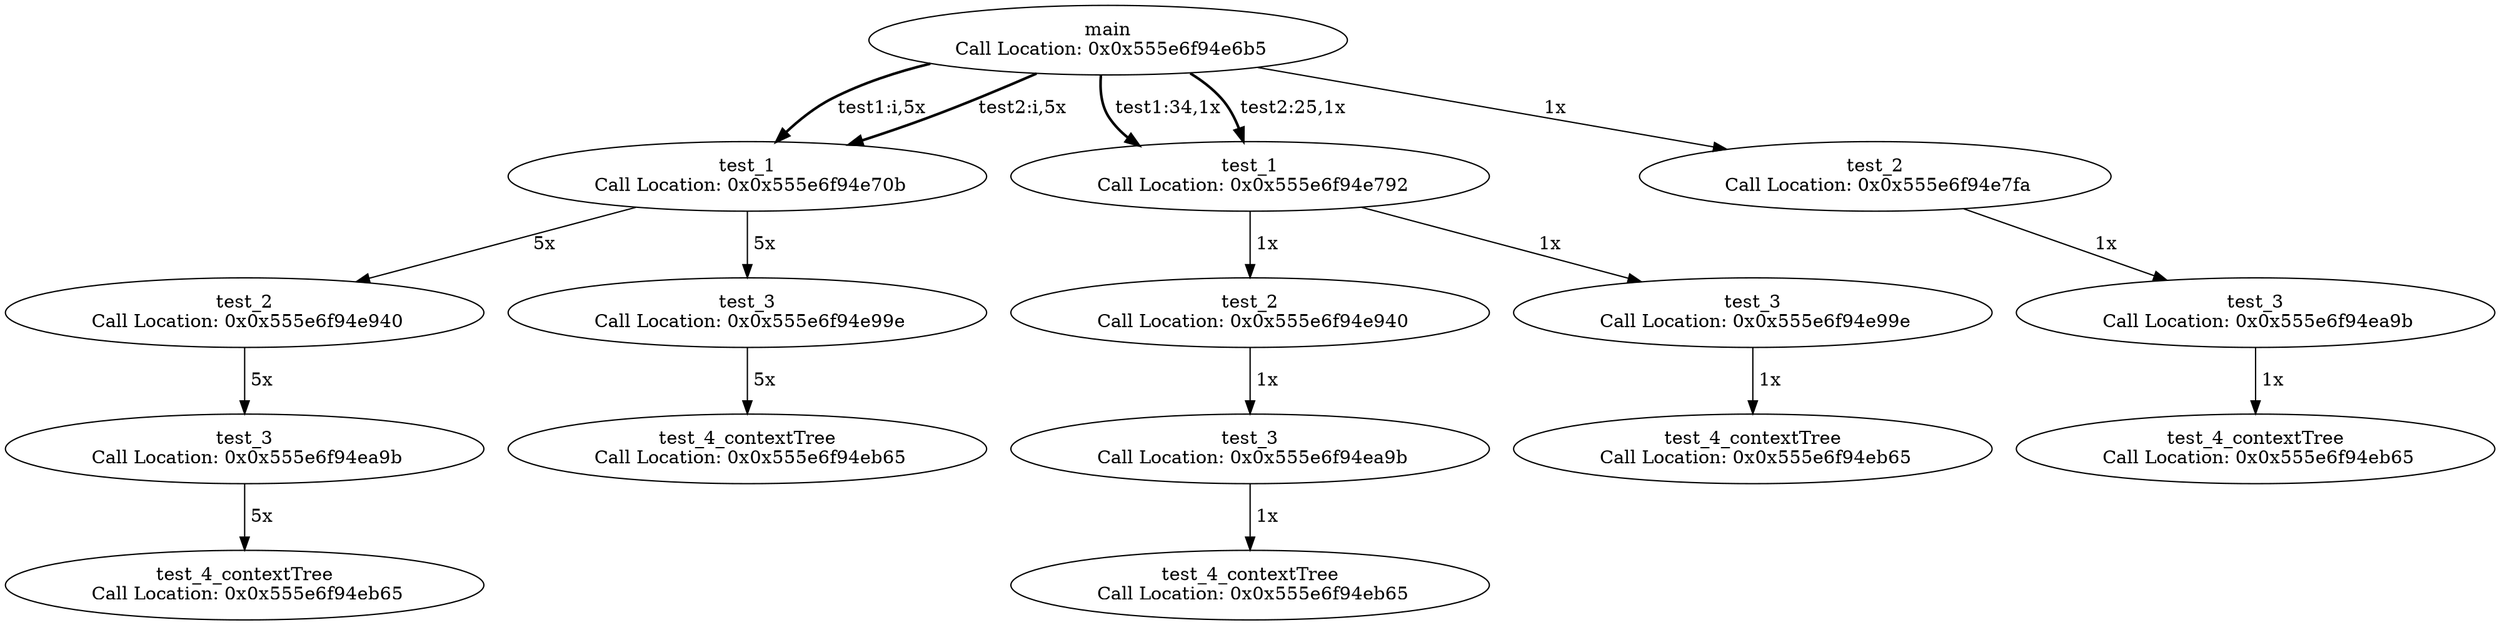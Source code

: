 digraph ContextTree {
main0x555e70721eb0[label="main\n Call Location: 0x0x555e6f94e6b5"];
main0x555e70721eb0 -> test_10x555e70721f90[style=bold, label=" test1:i,5x"];
main0x555e70721eb0 -> test_10x555e70721f90[style=bold, label=" test2:i,5x"];
main0x555e70721eb0 -> test_10x555e707225d0[style=bold, label=" test1:34,1x"];
main0x555e70721eb0 -> test_10x555e707225d0[style=bold, label=" test2:25,1x"];
main0x555e70721eb0 -> test_20x555e70722bf0[label=" 1x"];
test_10x555e70721f90[label="test_1\n Call Location: 0x0x555e6f94e70b"];
test_10x555e70721f90 -> test_20x555e707220f0[label=" 5x"];
test_10x555e70721f90 -> test_30x555e70722410[label=" 5x"];
test_20x555e707220f0[label="test_2\n Call Location: 0x0x555e6f94e940"];
test_20x555e707220f0 -> test_30x555e707221b0[label=" 5x"];
test_30x555e707221b0[label="test_3\n Call Location: 0x0x555e6f94ea9b"];
test_30x555e707221b0 -> test_4_contextTree0x555e707222d0[label=" 5x"];
test_4_contextTree0x555e707222d0[label="test_4_contextTree\n Call Location: 0x0x555e6f94eb65"];
test_30x555e70722410[label="test_3\n Call Location: 0x0x555e6f94e99e"];
test_30x555e70722410 -> test_4_contextTree0x555e707224f0[label=" 5x"];
test_4_contextTree0x555e707224f0[label="test_4_contextTree\n Call Location: 0x0x555e6f94eb65"];
test_10x555e707225d0[label="test_1\n Call Location: 0x0x555e6f94e792"];
test_10x555e707225d0 -> test_20x555e70722710[label=" 1x"];
test_10x555e707225d0 -> test_30x555e70722a20[label=" 1x"];
test_20x555e70722710[label="test_2\n Call Location: 0x0x555e6f94e940"];
test_20x555e70722710 -> test_30x555e70722860[label=" 1x"];
test_30x555e70722860[label="test_3\n Call Location: 0x0x555e6f94ea9b"];
test_30x555e70722860 -> test_4_contextTree0x555e70722960[label=" 1x"];
test_4_contextTree0x555e70722960[label="test_4_contextTree\n Call Location: 0x0x555e6f94eb65"];
test_30x555e70722a20[label="test_3\n Call Location: 0x0x555e6f94e99e"];
test_30x555e70722a20 -> test_4_contextTree0x555e70722b00[label=" 1x"];
test_4_contextTree0x555e70722b00[label="test_4_contextTree\n Call Location: 0x0x555e6f94eb65"];
test_20x555e70722bf0[label="test_2\n Call Location: 0x0x555e6f94e7fa"];
test_20x555e70722bf0 -> test_30x555e70722ce0[label=" 1x"];
test_30x555e70722ce0[label="test_3\n Call Location: 0x0x555e6f94ea9b"];
test_30x555e70722ce0 -> test_4_contextTree0x555e70722dc0[label=" 1x"];
test_4_contextTree0x555e70722dc0[label="test_4_contextTree\n Call Location: 0x0x555e6f94eb65"];
}
